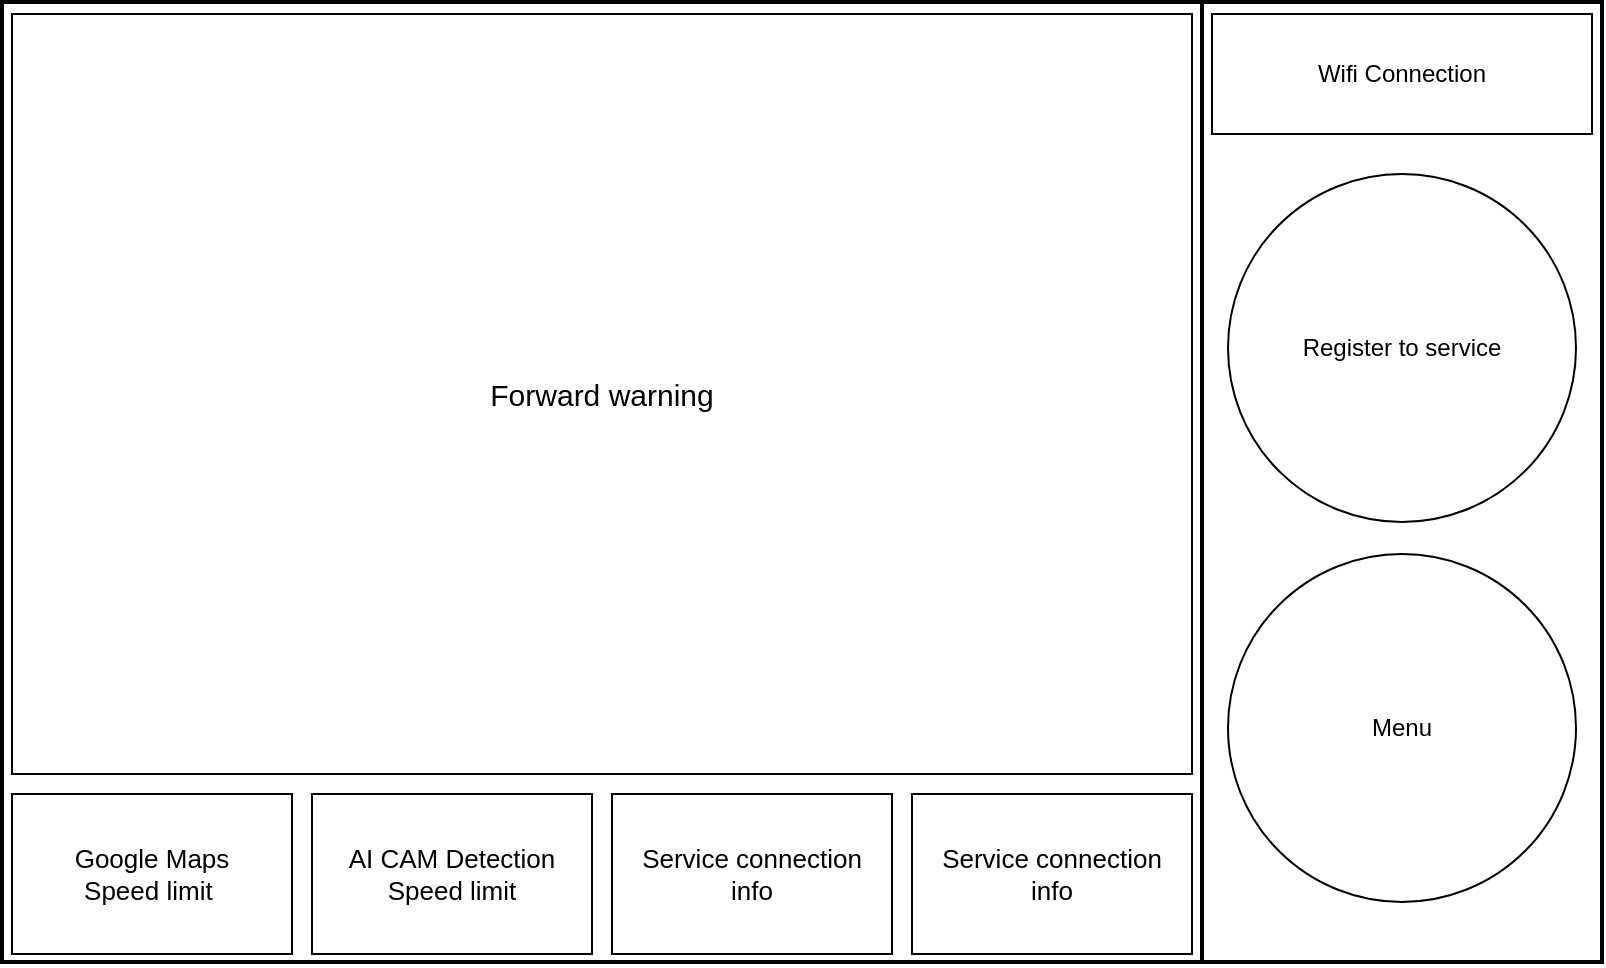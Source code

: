 <mxfile version="27.0.2">
  <diagram name="Page-1" id="1AYm0D81Bo1Tp7edM7NR">
    <mxGraphModel dx="1426" dy="841" grid="1" gridSize="10" guides="1" tooltips="1" connect="1" arrows="1" fold="1" page="1" pageScale="1" pageWidth="1169" pageHeight="827" math="0" shadow="0">
      <root>
        <mxCell id="0" />
        <mxCell id="1" parent="0" />
        <mxCell id="LGg8EPLf33aoDH45jFs9-1" value="" style="rounded=0;whiteSpace=wrap;html=1;strokeWidth=2;" vertex="1" parent="1">
          <mxGeometry x="185" y="174" width="800" height="480" as="geometry" />
        </mxCell>
        <mxCell id="LGg8EPLf33aoDH45jFs9-2" value="" style="endArrow=none;html=1;rounded=0;entryX=0.75;entryY=0;entryDx=0;entryDy=0;exitX=0.75;exitY=1;exitDx=0;exitDy=0;strokeWidth=2;" edge="1" parent="1" source="LGg8EPLf33aoDH45jFs9-1" target="LGg8EPLf33aoDH45jFs9-1">
          <mxGeometry width="50" height="50" relative="1" as="geometry">
            <mxPoint x="560" y="560" as="sourcePoint" />
            <mxPoint x="610" y="510" as="targetPoint" />
          </mxGeometry>
        </mxCell>
        <mxCell id="LGg8EPLf33aoDH45jFs9-3" value="&lt;font style=&quot;font-size: 13px;&quot;&gt;Google Maps&lt;/font&gt;&lt;div&gt;&lt;font style=&quot;font-size: 13px;&quot;&gt;Speed limit&amp;nbsp;&lt;/font&gt;&lt;/div&gt;" style="rounded=0;whiteSpace=wrap;html=1;" vertex="1" parent="1">
          <mxGeometry x="190" y="570" width="140" height="80" as="geometry" />
        </mxCell>
        <mxCell id="LGg8EPLf33aoDH45jFs9-4" value="&lt;span style=&quot;font-size: 13px;&quot;&gt;AI CAM Detection&lt;/span&gt;&lt;div&gt;&lt;span style=&quot;font-size: 13px;&quot;&gt;Speed limit&lt;/span&gt;&lt;/div&gt;" style="rounded=0;whiteSpace=wrap;html=1;" vertex="1" parent="1">
          <mxGeometry x="340" y="570" width="140" height="80" as="geometry" />
        </mxCell>
        <mxCell id="LGg8EPLf33aoDH45jFs9-6" value="Menu" style="ellipse;whiteSpace=wrap;html=1;aspect=fixed;" vertex="1" parent="1">
          <mxGeometry x="798" y="450" width="174" height="174" as="geometry" />
        </mxCell>
        <mxCell id="LGg8EPLf33aoDH45jFs9-8" value="Wifi Connection" style="rounded=0;whiteSpace=wrap;html=1;" vertex="1" parent="1">
          <mxGeometry x="790" y="180" width="190" height="60" as="geometry" />
        </mxCell>
        <mxCell id="LGg8EPLf33aoDH45jFs9-9" value="&lt;font style=&quot;font-size: 15px;&quot;&gt;Forward warning&lt;/font&gt;" style="rounded=0;whiteSpace=wrap;html=1;" vertex="1" parent="1">
          <mxGeometry x="190" y="180" width="590" height="380" as="geometry" />
        </mxCell>
        <mxCell id="LGg8EPLf33aoDH45jFs9-11" value="&lt;span style=&quot;font-size: 13px;&quot;&gt;Service connection&lt;/span&gt;&lt;div&gt;&lt;span style=&quot;font-size: 13px;&quot;&gt;info&lt;/span&gt;&lt;/div&gt;" style="rounded=0;whiteSpace=wrap;html=1;" vertex="1" parent="1">
          <mxGeometry x="490" y="570" width="140" height="80" as="geometry" />
        </mxCell>
        <mxCell id="LGg8EPLf33aoDH45jFs9-12" value="Register to service" style="ellipse;whiteSpace=wrap;html=1;aspect=fixed;" vertex="1" parent="1">
          <mxGeometry x="798" y="260" width="174" height="174" as="geometry" />
        </mxCell>
        <mxCell id="LGg8EPLf33aoDH45jFs9-13" value="&lt;span style=&quot;font-size: 13px;&quot;&gt;Service connection&lt;/span&gt;&lt;div&gt;&lt;span style=&quot;font-size: 13px;&quot;&gt;info&lt;/span&gt;&lt;/div&gt;" style="rounded=0;whiteSpace=wrap;html=1;" vertex="1" parent="1">
          <mxGeometry x="640" y="570" width="140" height="80" as="geometry" />
        </mxCell>
      </root>
    </mxGraphModel>
  </diagram>
</mxfile>
